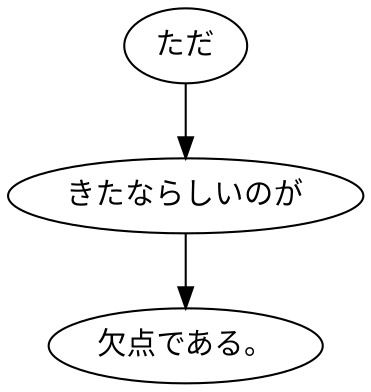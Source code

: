digraph graph5570 {
	node0 [label="ただ"];
	node1 [label="きたならしいのが"];
	node2 [label="欠点である。"];
	node0 -> node1;
	node1 -> node2;
}
